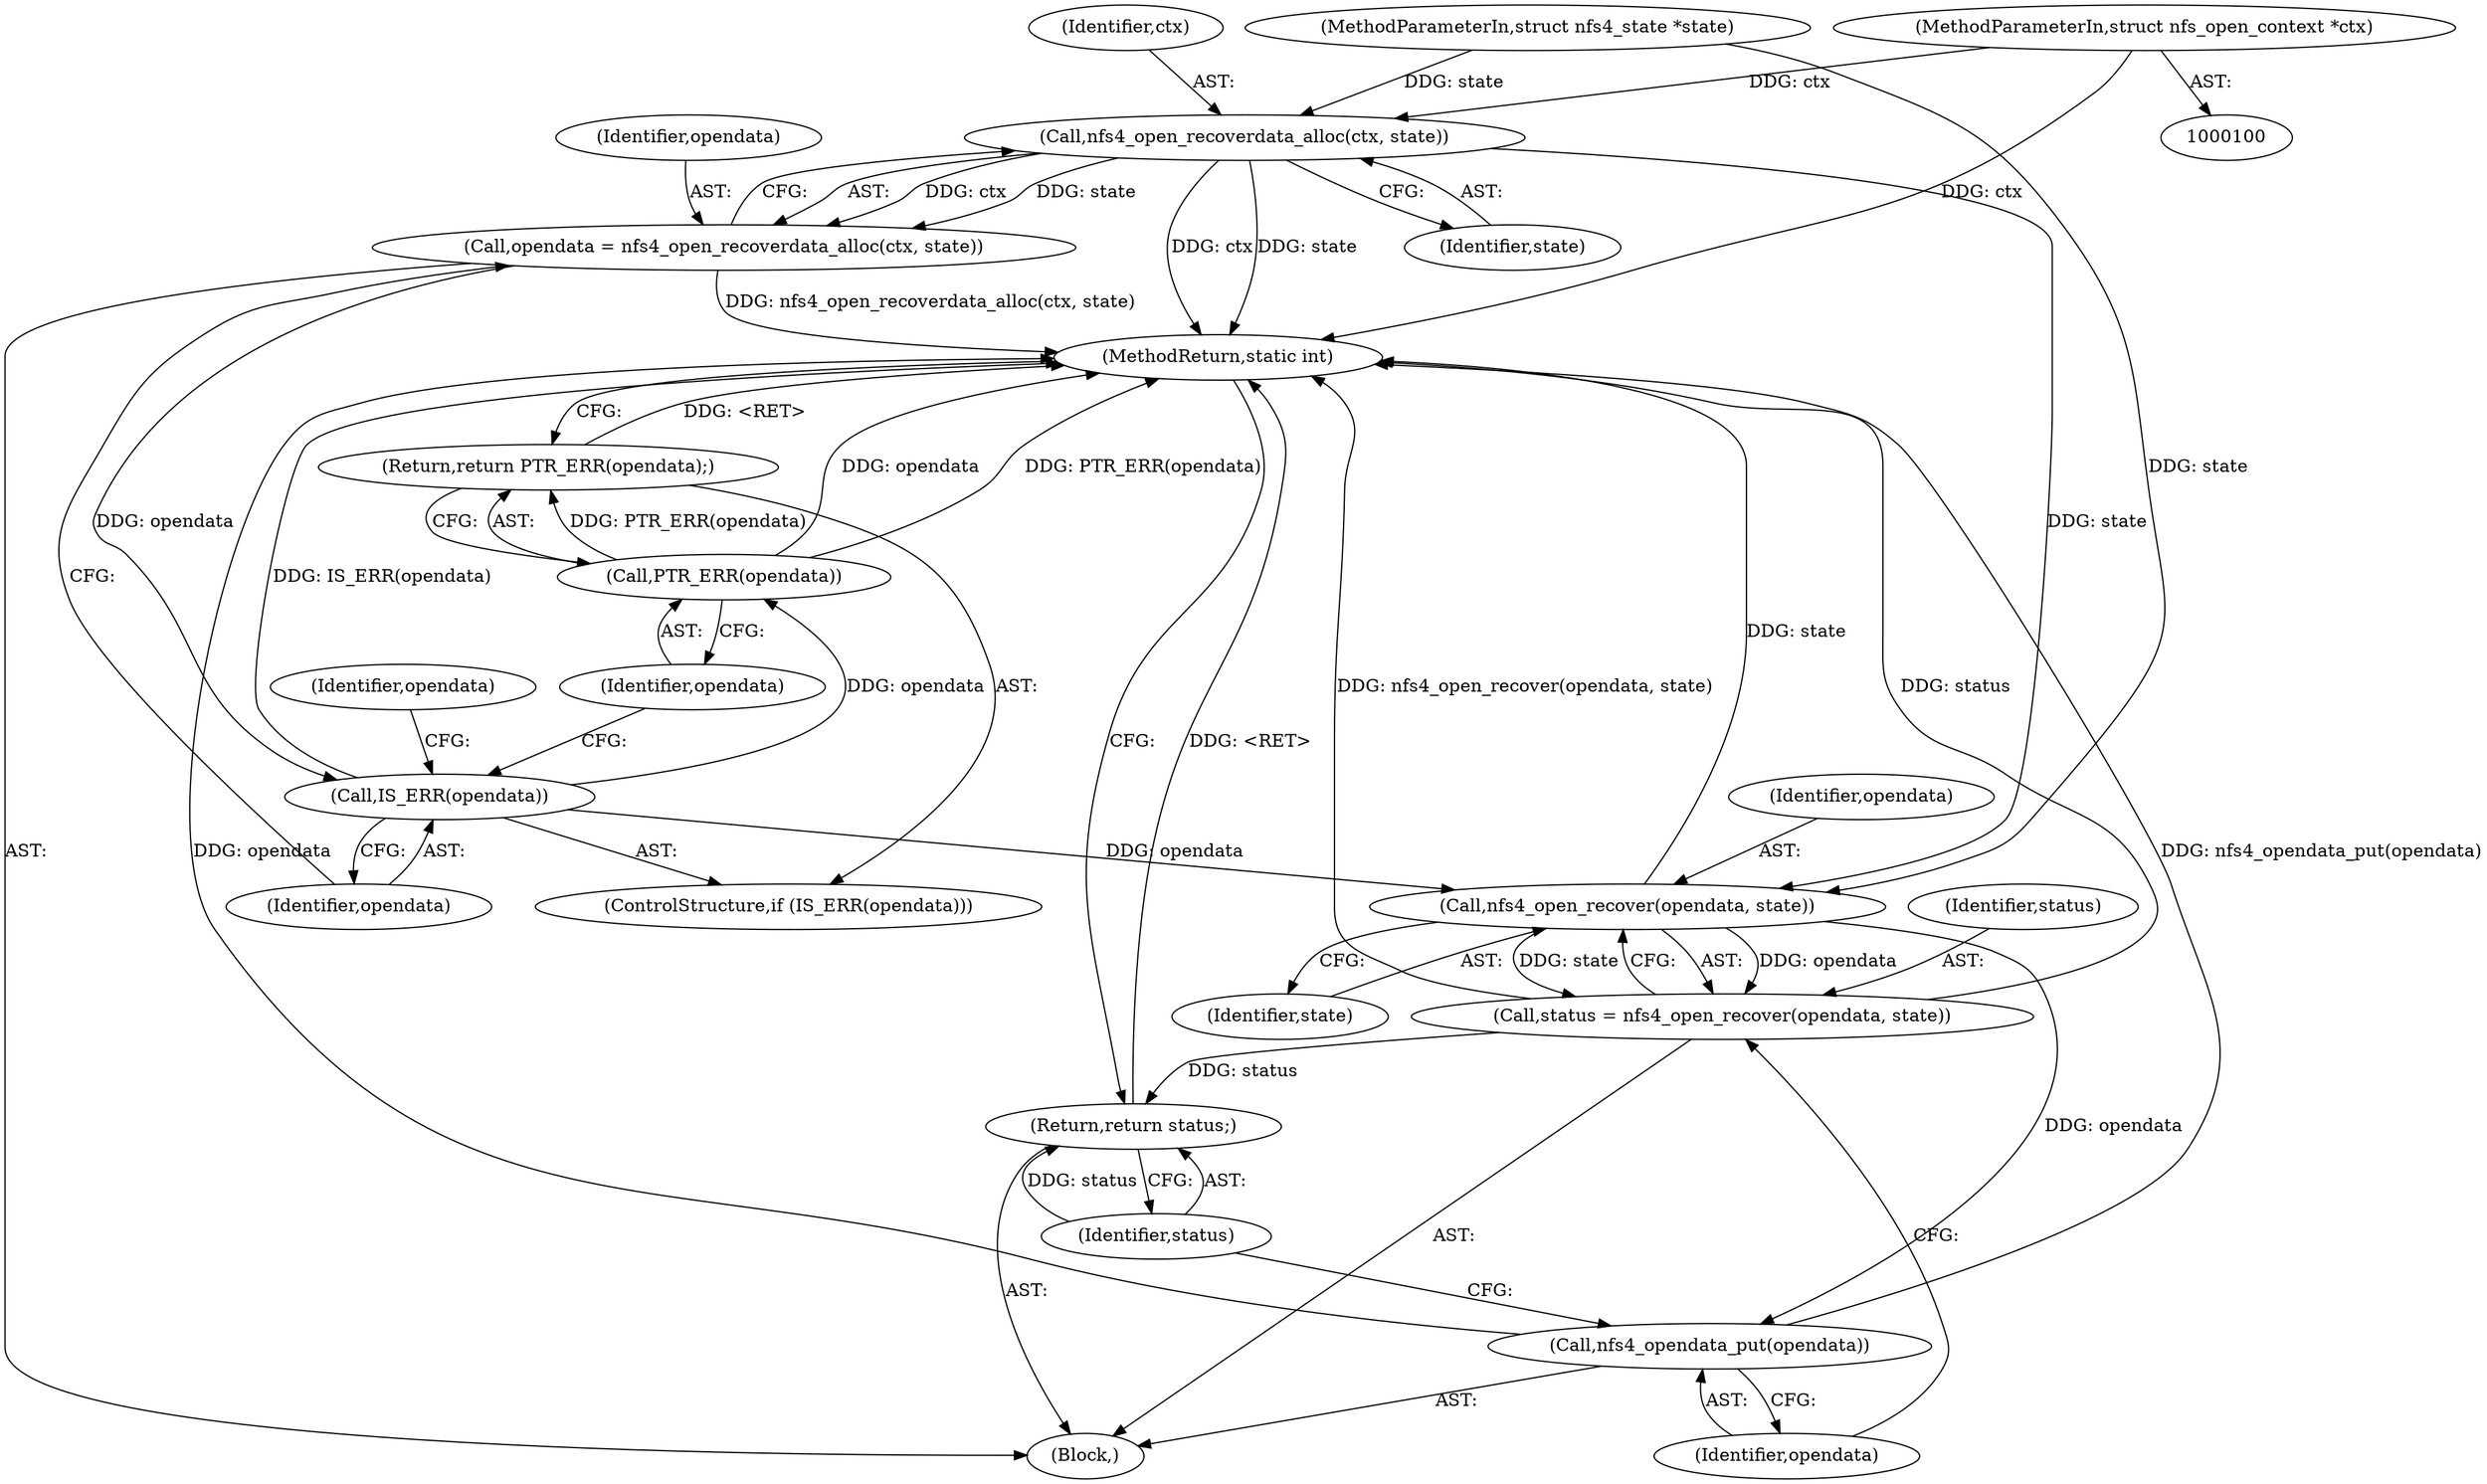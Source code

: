 digraph "0_linux_dc0b027dfadfcb8a5504f7d8052754bf8d501ab9_2@pointer" {
"1000101" [label="(MethodParameterIn,struct nfs_open_context *ctx)"];
"1000113" [label="(Call,nfs4_open_recoverdata_alloc(ctx, state))"];
"1000111" [label="(Call,opendata = nfs4_open_recoverdata_alloc(ctx, state))"];
"1000117" [label="(Call,IS_ERR(opendata))"];
"1000120" [label="(Call,PTR_ERR(opendata))"];
"1000119" [label="(Return,return PTR_ERR(opendata);)"];
"1000179" [label="(Call,nfs4_open_recover(opendata, state))"];
"1000177" [label="(Call,status = nfs4_open_recover(opendata, state))"];
"1000184" [label="(Return,return status;)"];
"1000182" [label="(Call,nfs4_opendata_put(opendata))"];
"1000121" [label="(Identifier,opendata)"];
"1000185" [label="(Identifier,status)"];
"1000179" [label="(Call,nfs4_open_recover(opendata, state))"];
"1000183" [label="(Identifier,opendata)"];
"1000114" [label="(Identifier,ctx)"];
"1000113" [label="(Call,nfs4_open_recoverdata_alloc(ctx, state))"];
"1000178" [label="(Identifier,status)"];
"1000112" [label="(Identifier,opendata)"];
"1000177" [label="(Call,status = nfs4_open_recover(opendata, state))"];
"1000103" [label="(Block,)"];
"1000115" [label="(Identifier,state)"];
"1000180" [label="(Identifier,opendata)"];
"1000116" [label="(ControlStructure,if (IS_ERR(opendata)))"];
"1000101" [label="(MethodParameterIn,struct nfs_open_context *ctx)"];
"1000118" [label="(Identifier,opendata)"];
"1000111" [label="(Call,opendata = nfs4_open_recoverdata_alloc(ctx, state))"];
"1000102" [label="(MethodParameterIn,struct nfs4_state *state)"];
"1000181" [label="(Identifier,state)"];
"1000119" [label="(Return,return PTR_ERR(opendata);)"];
"1000120" [label="(Call,PTR_ERR(opendata))"];
"1000184" [label="(Return,return status;)"];
"1000117" [label="(Call,IS_ERR(opendata))"];
"1000182" [label="(Call,nfs4_opendata_put(opendata))"];
"1000125" [label="(Identifier,opendata)"];
"1000186" [label="(MethodReturn,static int)"];
"1000101" -> "1000100"  [label="AST: "];
"1000101" -> "1000186"  [label="DDG: ctx"];
"1000101" -> "1000113"  [label="DDG: ctx"];
"1000113" -> "1000111"  [label="AST: "];
"1000113" -> "1000115"  [label="CFG: "];
"1000114" -> "1000113"  [label="AST: "];
"1000115" -> "1000113"  [label="AST: "];
"1000111" -> "1000113"  [label="CFG: "];
"1000113" -> "1000186"  [label="DDG: ctx"];
"1000113" -> "1000186"  [label="DDG: state"];
"1000113" -> "1000111"  [label="DDG: ctx"];
"1000113" -> "1000111"  [label="DDG: state"];
"1000102" -> "1000113"  [label="DDG: state"];
"1000113" -> "1000179"  [label="DDG: state"];
"1000111" -> "1000103"  [label="AST: "];
"1000112" -> "1000111"  [label="AST: "];
"1000118" -> "1000111"  [label="CFG: "];
"1000111" -> "1000186"  [label="DDG: nfs4_open_recoverdata_alloc(ctx, state)"];
"1000111" -> "1000117"  [label="DDG: opendata"];
"1000117" -> "1000116"  [label="AST: "];
"1000117" -> "1000118"  [label="CFG: "];
"1000118" -> "1000117"  [label="AST: "];
"1000121" -> "1000117"  [label="CFG: "];
"1000125" -> "1000117"  [label="CFG: "];
"1000117" -> "1000186"  [label="DDG: IS_ERR(opendata)"];
"1000117" -> "1000120"  [label="DDG: opendata"];
"1000117" -> "1000179"  [label="DDG: opendata"];
"1000120" -> "1000119"  [label="AST: "];
"1000120" -> "1000121"  [label="CFG: "];
"1000121" -> "1000120"  [label="AST: "];
"1000119" -> "1000120"  [label="CFG: "];
"1000120" -> "1000186"  [label="DDG: opendata"];
"1000120" -> "1000186"  [label="DDG: PTR_ERR(opendata)"];
"1000120" -> "1000119"  [label="DDG: PTR_ERR(opendata)"];
"1000119" -> "1000116"  [label="AST: "];
"1000186" -> "1000119"  [label="CFG: "];
"1000119" -> "1000186"  [label="DDG: <RET>"];
"1000179" -> "1000177"  [label="AST: "];
"1000179" -> "1000181"  [label="CFG: "];
"1000180" -> "1000179"  [label="AST: "];
"1000181" -> "1000179"  [label="AST: "];
"1000177" -> "1000179"  [label="CFG: "];
"1000179" -> "1000186"  [label="DDG: state"];
"1000179" -> "1000177"  [label="DDG: opendata"];
"1000179" -> "1000177"  [label="DDG: state"];
"1000102" -> "1000179"  [label="DDG: state"];
"1000179" -> "1000182"  [label="DDG: opendata"];
"1000177" -> "1000103"  [label="AST: "];
"1000178" -> "1000177"  [label="AST: "];
"1000183" -> "1000177"  [label="CFG: "];
"1000177" -> "1000186"  [label="DDG: nfs4_open_recover(opendata, state)"];
"1000177" -> "1000186"  [label="DDG: status"];
"1000177" -> "1000184"  [label="DDG: status"];
"1000184" -> "1000103"  [label="AST: "];
"1000184" -> "1000185"  [label="CFG: "];
"1000185" -> "1000184"  [label="AST: "];
"1000186" -> "1000184"  [label="CFG: "];
"1000184" -> "1000186"  [label="DDG: <RET>"];
"1000185" -> "1000184"  [label="DDG: status"];
"1000182" -> "1000103"  [label="AST: "];
"1000182" -> "1000183"  [label="CFG: "];
"1000183" -> "1000182"  [label="AST: "];
"1000185" -> "1000182"  [label="CFG: "];
"1000182" -> "1000186"  [label="DDG: nfs4_opendata_put(opendata)"];
"1000182" -> "1000186"  [label="DDG: opendata"];
}

